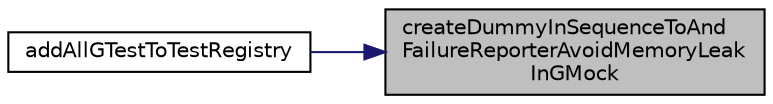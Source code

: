 digraph "createDummyInSequenceToAndFailureReporterAvoidMemoryLeakInGMock"
{
 // LATEX_PDF_SIZE
  edge [fontname="Helvetica",fontsize="10",labelfontname="Helvetica",labelfontsize="10"];
  node [fontname="Helvetica",fontsize="10",shape=record];
  rankdir="RL";
  Node1 [label="createDummyInSequenceToAnd\lFailureReporterAvoidMemoryLeak\lInGMock",height=0.2,width=0.4,color="black", fillcolor="grey75", style="filled", fontcolor="black",tooltip=" "];
  Node1 -> Node2 [dir="back",color="midnightblue",fontsize="10",style="solid",fontname="Helvetica"];
  Node2 [label="addAllGTestToTestRegistry",height=0.2,width=0.4,color="black", fillcolor="white", style="filled",URL="$class_g_test_convertor.html#ab2d85457cc006bc2548ab982d0d27f55",tooltip=" "];
}
